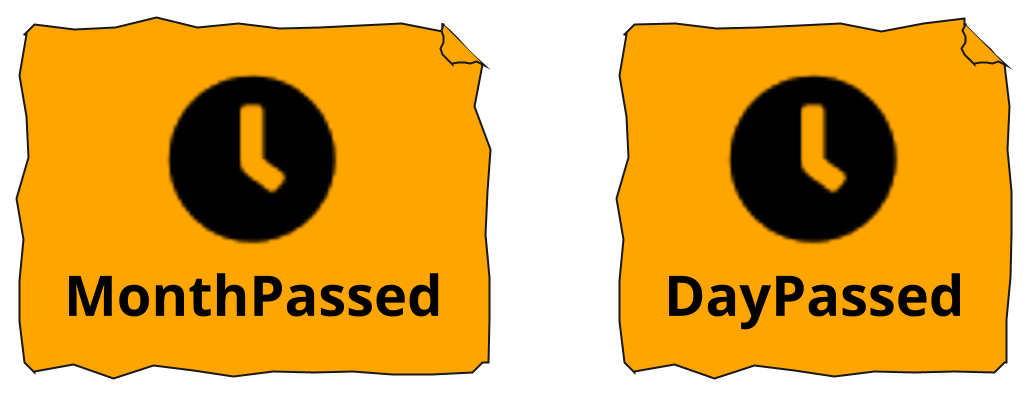 @startuml
!include <tupadr3/common>
!include <tupadr3/font-awesome-5/clock>
!include <tupadr3/font-awesome-5/calendar_alt>
!include <tupadr3/font-awesome-5/gripfire>

skinparam defaultFontName Purisa
skinparam handwritten true
skinparam backgroundcolor transparent

skinparam defaultTextAlignment center

scale 1200*480

file MonthPassed #Orange [
        <$clock>
    **MonthPassed**
]

file DayPassed #Orange [
        <$clock>
    **DayPassed**
]

@enduml